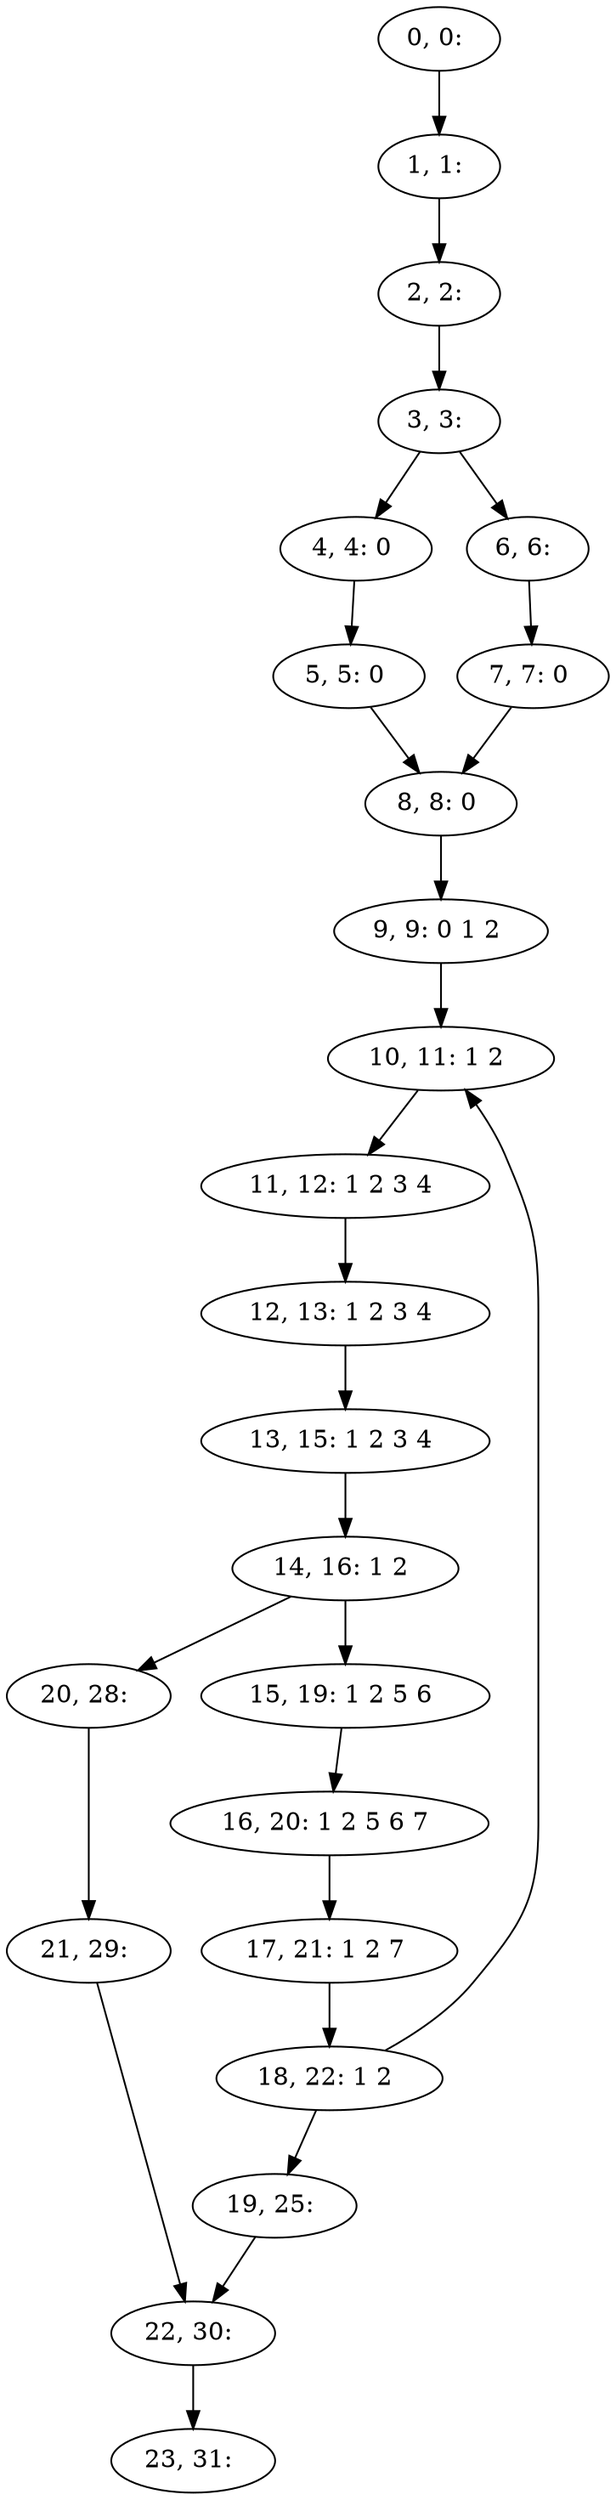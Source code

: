 digraph G {
0[label="0, 0: "];
1[label="1, 1: "];
2[label="2, 2: "];
3[label="3, 3: "];
4[label="4, 4: 0 "];
5[label="5, 5: 0 "];
6[label="6, 6: "];
7[label="7, 7: 0 "];
8[label="8, 8: 0 "];
9[label="9, 9: 0 1 2 "];
10[label="10, 11: 1 2 "];
11[label="11, 12: 1 2 3 4 "];
12[label="12, 13: 1 2 3 4 "];
13[label="13, 15: 1 2 3 4 "];
14[label="14, 16: 1 2 "];
15[label="15, 19: 1 2 5 6 "];
16[label="16, 20: 1 2 5 6 7 "];
17[label="17, 21: 1 2 7 "];
18[label="18, 22: 1 2 "];
19[label="19, 25: "];
20[label="20, 28: "];
21[label="21, 29: "];
22[label="22, 30: "];
23[label="23, 31: "];
0->1 ;
1->2 ;
2->3 ;
3->4 ;
3->6 ;
4->5 ;
5->8 ;
6->7 ;
7->8 ;
8->9 ;
9->10 ;
10->11 ;
11->12 ;
12->13 ;
13->14 ;
14->15 ;
14->20 ;
15->16 ;
16->17 ;
17->18 ;
18->19 ;
18->10 ;
19->22 ;
20->21 ;
21->22 ;
22->23 ;
}
